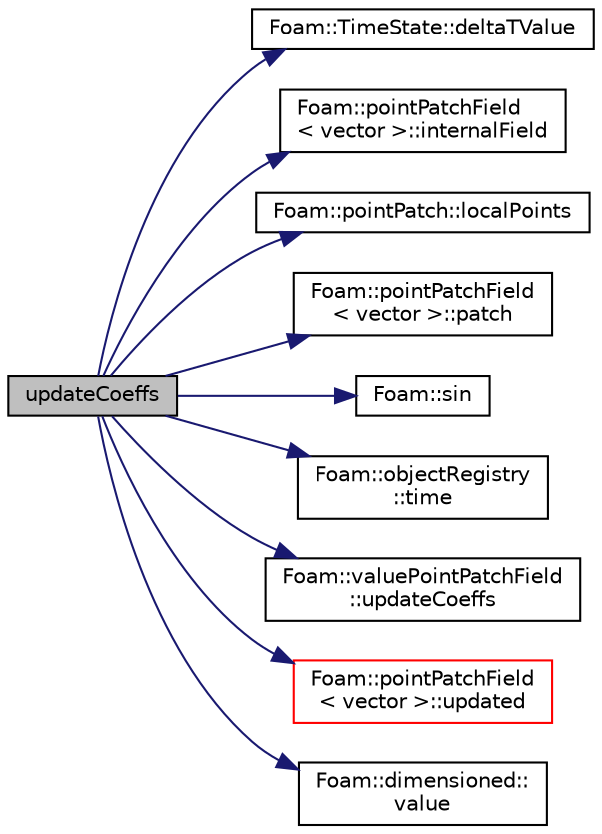 digraph "updateCoeffs"
{
  bgcolor="transparent";
  edge [fontname="Helvetica",fontsize="10",labelfontname="Helvetica",labelfontsize="10"];
  node [fontname="Helvetica",fontsize="10",shape=record];
  rankdir="LR";
  Node1 [label="updateCoeffs",height=0.2,width=0.4,color="black", fillcolor="grey75", style="filled", fontcolor="black"];
  Node1 -> Node2 [color="midnightblue",fontsize="10",style="solid",fontname="Helvetica"];
  Node2 [label="Foam::TimeState::deltaTValue",height=0.2,width=0.4,color="black",URL="$a02702.html#a1508533903ff59ee99b4f85c41bb6ad5",tooltip="Return time step value. "];
  Node1 -> Node3 [color="midnightblue",fontsize="10",style="solid",fontname="Helvetica"];
  Node3 [label="Foam::pointPatchField\l\< vector \>::internalField",height=0.2,width=0.4,color="black",URL="$a01931.html#a3557597c9f260f3d137006494b026759",tooltip="Return dimensioned internal field reference. "];
  Node1 -> Node4 [color="midnightblue",fontsize="10",style="solid",fontname="Helvetica"];
  Node4 [label="Foam::pointPatch::localPoints",height=0.2,width=0.4,color="black",URL="$a01929.html#aa51ecea45ee50d12fbc80628f8adf668",tooltip="Return mesh points. "];
  Node1 -> Node5 [color="midnightblue",fontsize="10",style="solid",fontname="Helvetica"];
  Node5 [label="Foam::pointPatchField\l\< vector \>::patch",height=0.2,width=0.4,color="black",URL="$a01931.html#ade9d4b2e4be2292883c7ac23dd615177",tooltip="Return patch. "];
  Node1 -> Node6 [color="midnightblue",fontsize="10",style="solid",fontname="Helvetica"];
  Node6 [label="Foam::sin",height=0.2,width=0.4,color="black",URL="$a10887.html#a4517d680df5510934705011b30dcefa6"];
  Node1 -> Node7 [color="midnightblue",fontsize="10",style="solid",fontname="Helvetica"];
  Node7 [label="Foam::objectRegistry\l::time",height=0.2,width=0.4,color="black",URL="$a01729.html#a48fcf6de2789aff6b430b5fc1a05693f",tooltip="Return time. "];
  Node1 -> Node8 [color="midnightblue",fontsize="10",style="solid",fontname="Helvetica"];
  Node8 [label="Foam::valuePointPatchField\l::updateCoeffs",height=0.2,width=0.4,color="black",URL="$a02888.html#a7e24eafac629d3733181cd942d4c902f",tooltip="Update the coefficients associated with the patch field. "];
  Node1 -> Node9 [color="midnightblue",fontsize="10",style="solid",fontname="Helvetica"];
  Node9 [label="Foam::pointPatchField\l\< vector \>::updated",height=0.2,width=0.4,color="red",URL="$a01931.html#a087516fc8e0613b0bf49ac8fc4b30fff",tooltip="Return true if the boundary condition has already been updated. "];
  Node1 -> Node10 [color="midnightblue",fontsize="10",style="solid",fontname="Helvetica"];
  Node10 [label="Foam::dimensioned::\lvalue",height=0.2,width=0.4,color="black",URL="$a00534.html#a080d3824651cfcf52f72acceec615aaa",tooltip="Return const reference to value. "];
}
